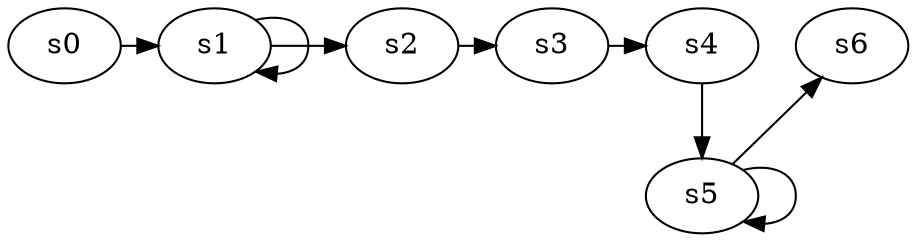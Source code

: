 digraph game_0068_chain_7 {
    s0 [name="s0", player=0];
    s1 [name="s1", player=1];
    s2 [name="s2", player=0];
    s3 [name="s3", player=1];
    s4 [name="s4", player=0, target=1];
    s5 [name="s5", player=1, target=1];
    s6 [name="s6", player=0];

    s0 -> s1 [constraint="time == 13"];
    s1 -> s2 [constraint="time % 2 == 0"];
    s2 -> s3 [constraint="time % 2 == 1"];
    s3 -> s4 [constraint="time % 2 == 1"];
    s4 -> s5;
    s5 -> s6 [constraint="time == 0 || time == 12"];
    s1 -> s1 [constraint="time % 4 == 0"];
    s5 -> s5 [constraint="time % 4 == 0"];
}
